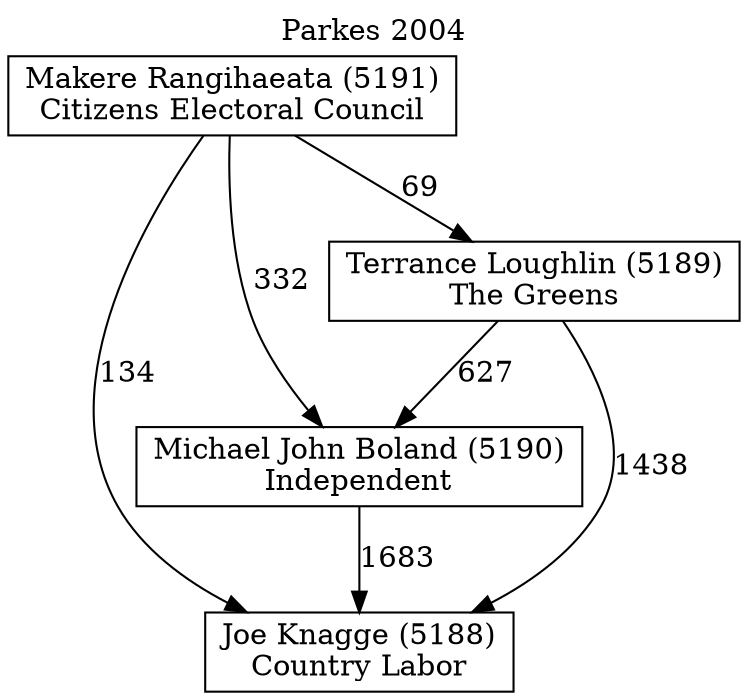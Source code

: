 // House preference flow
digraph "Joe Knagge (5188)_Parkes_2004" {
	graph [label="Parkes 2004" labelloc=t mclimit=10]
	node [shape=box]
	"Joe Knagge (5188)" [label="Joe Knagge (5188)
Country Labor"]
	"Michael John Boland (5190)" [label="Michael John Boland (5190)
Independent"]
	"Terrance Loughlin (5189)" [label="Terrance Loughlin (5189)
The Greens"]
	"Makere Rangihaeata (5191)" [label="Makere Rangihaeata (5191)
Citizens Electoral Council"]
	"Michael John Boland (5190)" -> "Joe Knagge (5188)" [label=1683]
	"Terrance Loughlin (5189)" -> "Michael John Boland (5190)" [label=627]
	"Makere Rangihaeata (5191)" -> "Terrance Loughlin (5189)" [label=69]
	"Terrance Loughlin (5189)" -> "Joe Knagge (5188)" [label=1438]
	"Makere Rangihaeata (5191)" -> "Joe Knagge (5188)" [label=134]
	"Makere Rangihaeata (5191)" -> "Michael John Boland (5190)" [label=332]
}
